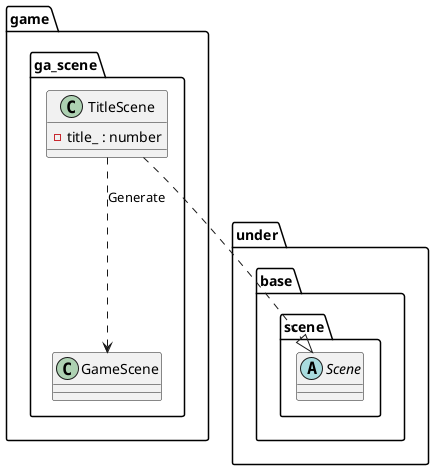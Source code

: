 @startuml SceneTitle

package game {
    package ga_scene {
        class TitleScene {
            -title_ : number
        }
    }
}

package under {
    package base {
        package scene {
            abstract Scene
        }
    }
}

package game {
    package ga_scene {
        class GameScene
    }
}

TitleScene ..> GameScene : Generate

TitleScene ..|> Scene

@enduml
